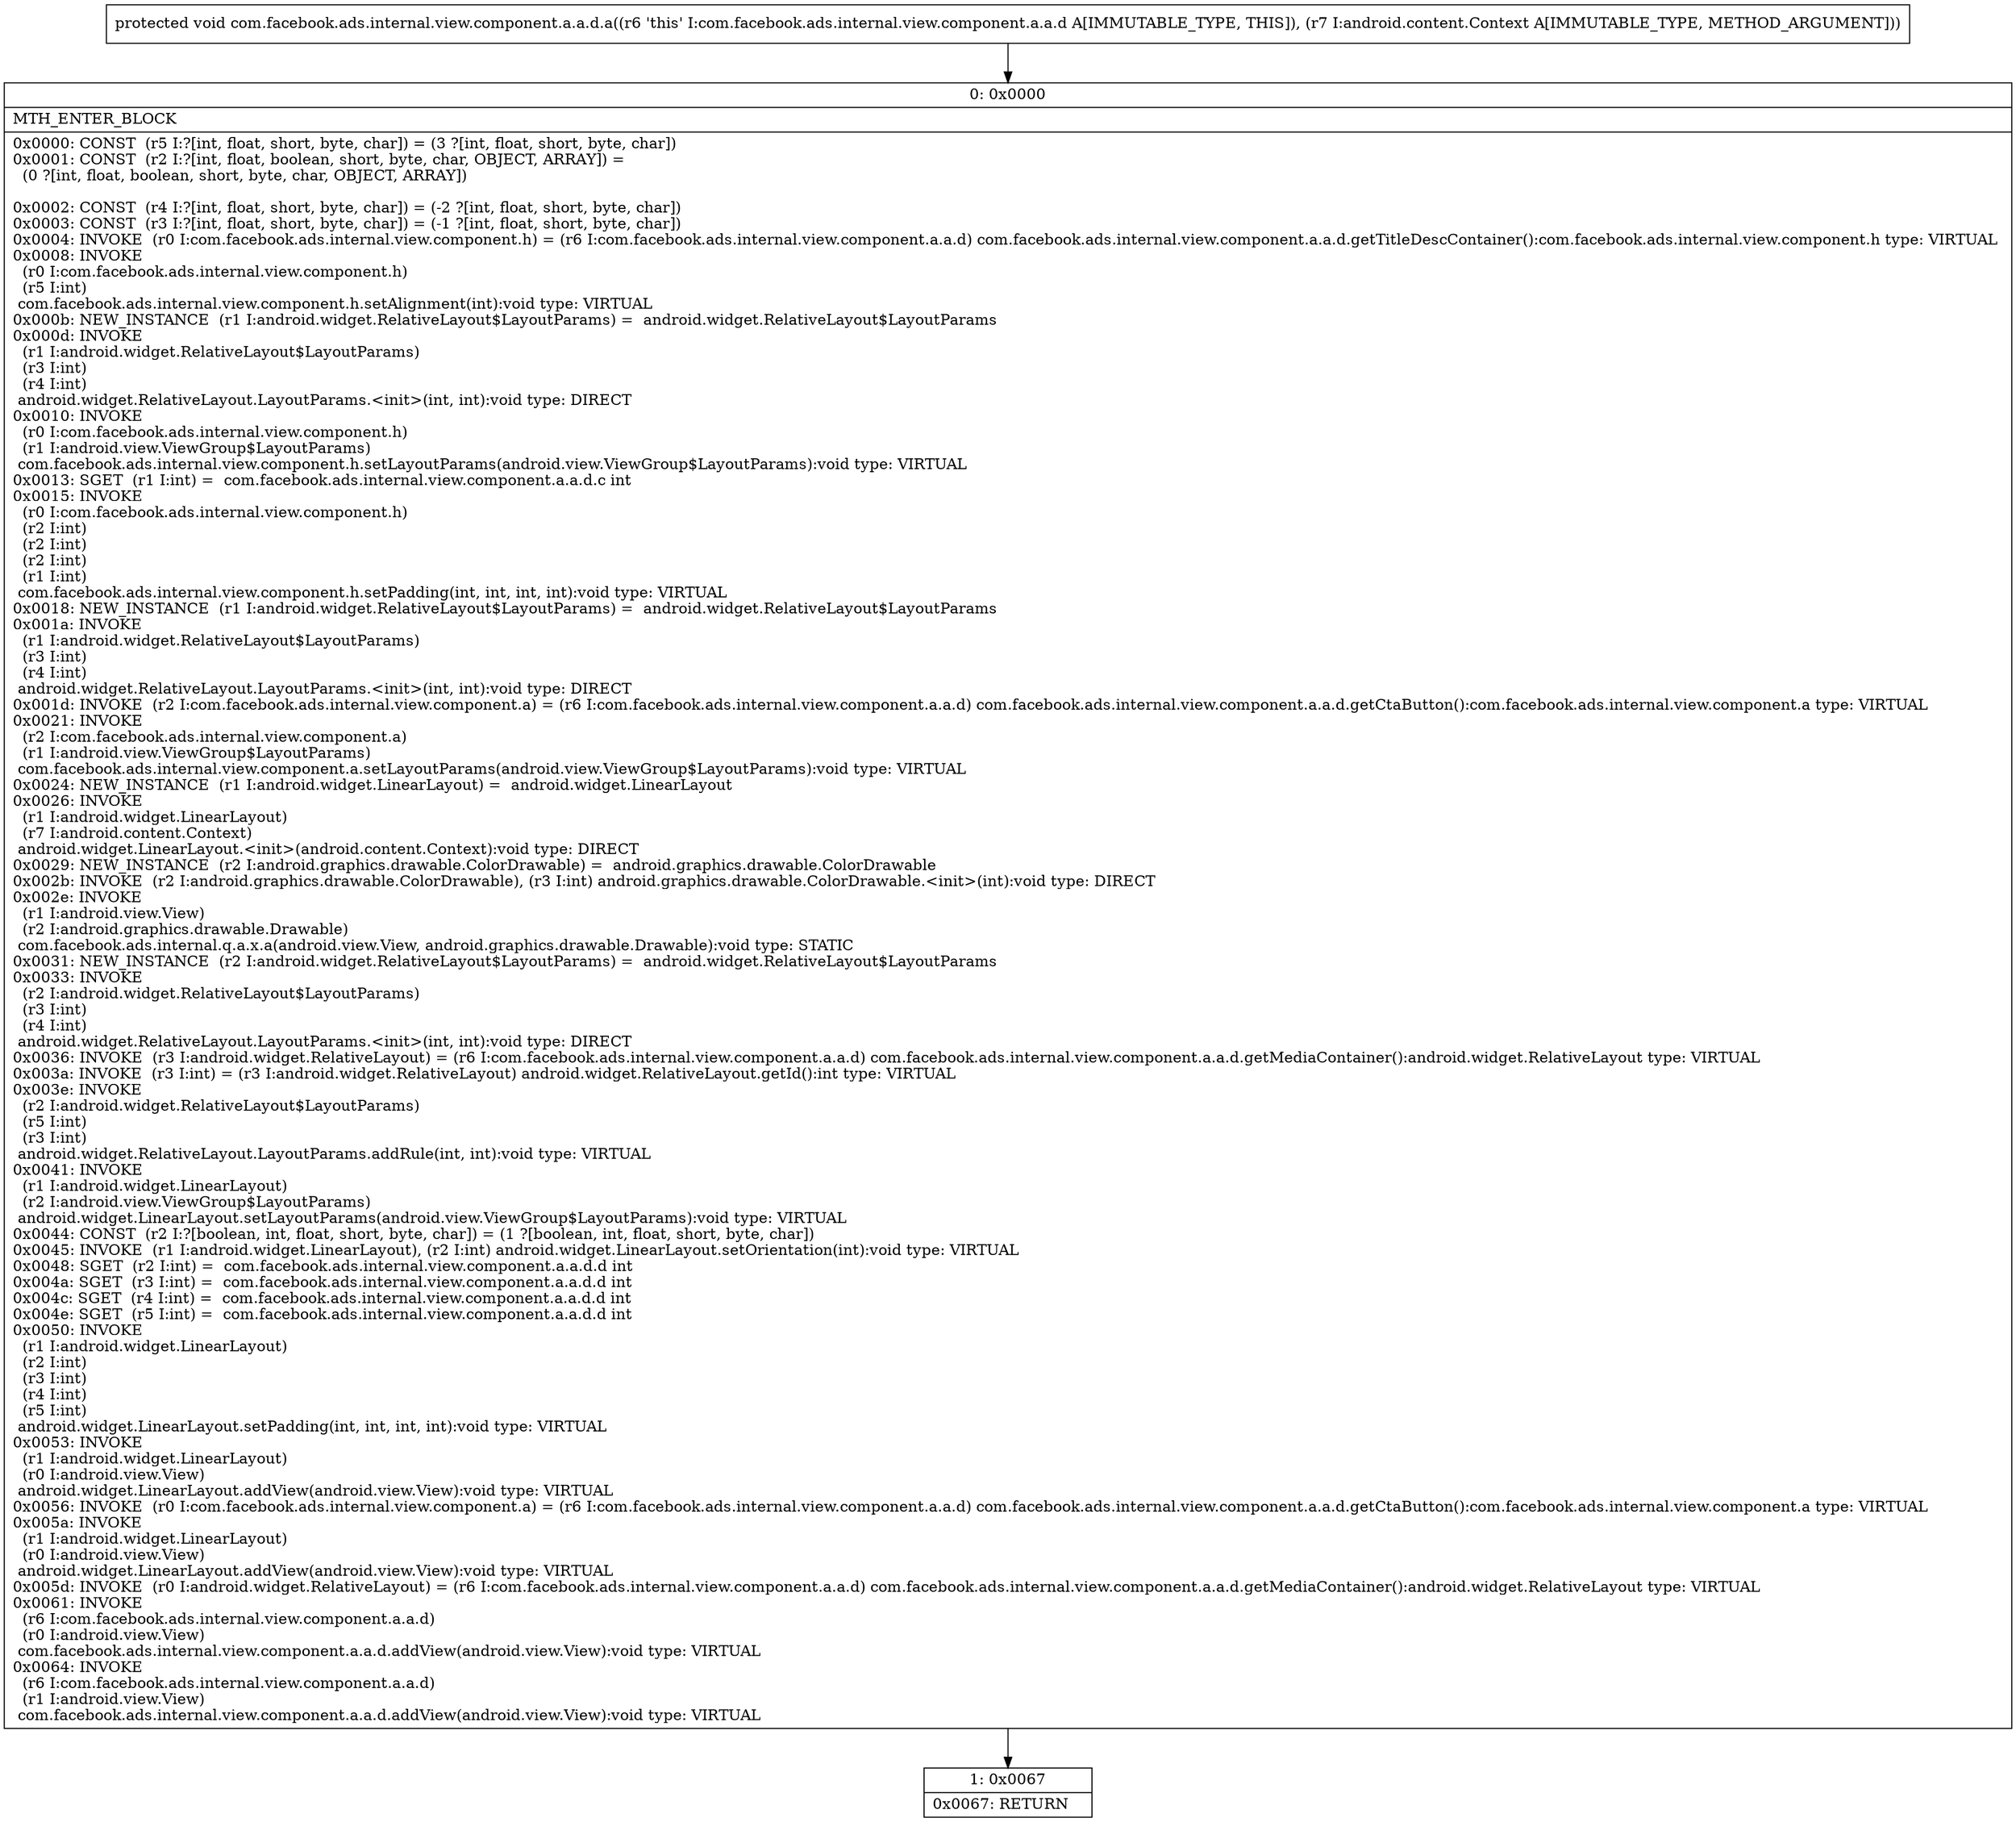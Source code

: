 digraph "CFG forcom.facebook.ads.internal.view.component.a.a.d.a(Landroid\/content\/Context;)V" {
Node_0 [shape=record,label="{0\:\ 0x0000|MTH_ENTER_BLOCK\l|0x0000: CONST  (r5 I:?[int, float, short, byte, char]) = (3 ?[int, float, short, byte, char]) \l0x0001: CONST  (r2 I:?[int, float, boolean, short, byte, char, OBJECT, ARRAY]) = \l  (0 ?[int, float, boolean, short, byte, char, OBJECT, ARRAY])\l \l0x0002: CONST  (r4 I:?[int, float, short, byte, char]) = (\-2 ?[int, float, short, byte, char]) \l0x0003: CONST  (r3 I:?[int, float, short, byte, char]) = (\-1 ?[int, float, short, byte, char]) \l0x0004: INVOKE  (r0 I:com.facebook.ads.internal.view.component.h) = (r6 I:com.facebook.ads.internal.view.component.a.a.d) com.facebook.ads.internal.view.component.a.a.d.getTitleDescContainer():com.facebook.ads.internal.view.component.h type: VIRTUAL \l0x0008: INVOKE  \l  (r0 I:com.facebook.ads.internal.view.component.h)\l  (r5 I:int)\l com.facebook.ads.internal.view.component.h.setAlignment(int):void type: VIRTUAL \l0x000b: NEW_INSTANCE  (r1 I:android.widget.RelativeLayout$LayoutParams) =  android.widget.RelativeLayout$LayoutParams \l0x000d: INVOKE  \l  (r1 I:android.widget.RelativeLayout$LayoutParams)\l  (r3 I:int)\l  (r4 I:int)\l android.widget.RelativeLayout.LayoutParams.\<init\>(int, int):void type: DIRECT \l0x0010: INVOKE  \l  (r0 I:com.facebook.ads.internal.view.component.h)\l  (r1 I:android.view.ViewGroup$LayoutParams)\l com.facebook.ads.internal.view.component.h.setLayoutParams(android.view.ViewGroup$LayoutParams):void type: VIRTUAL \l0x0013: SGET  (r1 I:int) =  com.facebook.ads.internal.view.component.a.a.d.c int \l0x0015: INVOKE  \l  (r0 I:com.facebook.ads.internal.view.component.h)\l  (r2 I:int)\l  (r2 I:int)\l  (r2 I:int)\l  (r1 I:int)\l com.facebook.ads.internal.view.component.h.setPadding(int, int, int, int):void type: VIRTUAL \l0x0018: NEW_INSTANCE  (r1 I:android.widget.RelativeLayout$LayoutParams) =  android.widget.RelativeLayout$LayoutParams \l0x001a: INVOKE  \l  (r1 I:android.widget.RelativeLayout$LayoutParams)\l  (r3 I:int)\l  (r4 I:int)\l android.widget.RelativeLayout.LayoutParams.\<init\>(int, int):void type: DIRECT \l0x001d: INVOKE  (r2 I:com.facebook.ads.internal.view.component.a) = (r6 I:com.facebook.ads.internal.view.component.a.a.d) com.facebook.ads.internal.view.component.a.a.d.getCtaButton():com.facebook.ads.internal.view.component.a type: VIRTUAL \l0x0021: INVOKE  \l  (r2 I:com.facebook.ads.internal.view.component.a)\l  (r1 I:android.view.ViewGroup$LayoutParams)\l com.facebook.ads.internal.view.component.a.setLayoutParams(android.view.ViewGroup$LayoutParams):void type: VIRTUAL \l0x0024: NEW_INSTANCE  (r1 I:android.widget.LinearLayout) =  android.widget.LinearLayout \l0x0026: INVOKE  \l  (r1 I:android.widget.LinearLayout)\l  (r7 I:android.content.Context)\l android.widget.LinearLayout.\<init\>(android.content.Context):void type: DIRECT \l0x0029: NEW_INSTANCE  (r2 I:android.graphics.drawable.ColorDrawable) =  android.graphics.drawable.ColorDrawable \l0x002b: INVOKE  (r2 I:android.graphics.drawable.ColorDrawable), (r3 I:int) android.graphics.drawable.ColorDrawable.\<init\>(int):void type: DIRECT \l0x002e: INVOKE  \l  (r1 I:android.view.View)\l  (r2 I:android.graphics.drawable.Drawable)\l com.facebook.ads.internal.q.a.x.a(android.view.View, android.graphics.drawable.Drawable):void type: STATIC \l0x0031: NEW_INSTANCE  (r2 I:android.widget.RelativeLayout$LayoutParams) =  android.widget.RelativeLayout$LayoutParams \l0x0033: INVOKE  \l  (r2 I:android.widget.RelativeLayout$LayoutParams)\l  (r3 I:int)\l  (r4 I:int)\l android.widget.RelativeLayout.LayoutParams.\<init\>(int, int):void type: DIRECT \l0x0036: INVOKE  (r3 I:android.widget.RelativeLayout) = (r6 I:com.facebook.ads.internal.view.component.a.a.d) com.facebook.ads.internal.view.component.a.a.d.getMediaContainer():android.widget.RelativeLayout type: VIRTUAL \l0x003a: INVOKE  (r3 I:int) = (r3 I:android.widget.RelativeLayout) android.widget.RelativeLayout.getId():int type: VIRTUAL \l0x003e: INVOKE  \l  (r2 I:android.widget.RelativeLayout$LayoutParams)\l  (r5 I:int)\l  (r3 I:int)\l android.widget.RelativeLayout.LayoutParams.addRule(int, int):void type: VIRTUAL \l0x0041: INVOKE  \l  (r1 I:android.widget.LinearLayout)\l  (r2 I:android.view.ViewGroup$LayoutParams)\l android.widget.LinearLayout.setLayoutParams(android.view.ViewGroup$LayoutParams):void type: VIRTUAL \l0x0044: CONST  (r2 I:?[boolean, int, float, short, byte, char]) = (1 ?[boolean, int, float, short, byte, char]) \l0x0045: INVOKE  (r1 I:android.widget.LinearLayout), (r2 I:int) android.widget.LinearLayout.setOrientation(int):void type: VIRTUAL \l0x0048: SGET  (r2 I:int) =  com.facebook.ads.internal.view.component.a.a.d.d int \l0x004a: SGET  (r3 I:int) =  com.facebook.ads.internal.view.component.a.a.d.d int \l0x004c: SGET  (r4 I:int) =  com.facebook.ads.internal.view.component.a.a.d.d int \l0x004e: SGET  (r5 I:int) =  com.facebook.ads.internal.view.component.a.a.d.d int \l0x0050: INVOKE  \l  (r1 I:android.widget.LinearLayout)\l  (r2 I:int)\l  (r3 I:int)\l  (r4 I:int)\l  (r5 I:int)\l android.widget.LinearLayout.setPadding(int, int, int, int):void type: VIRTUAL \l0x0053: INVOKE  \l  (r1 I:android.widget.LinearLayout)\l  (r0 I:android.view.View)\l android.widget.LinearLayout.addView(android.view.View):void type: VIRTUAL \l0x0056: INVOKE  (r0 I:com.facebook.ads.internal.view.component.a) = (r6 I:com.facebook.ads.internal.view.component.a.a.d) com.facebook.ads.internal.view.component.a.a.d.getCtaButton():com.facebook.ads.internal.view.component.a type: VIRTUAL \l0x005a: INVOKE  \l  (r1 I:android.widget.LinearLayout)\l  (r0 I:android.view.View)\l android.widget.LinearLayout.addView(android.view.View):void type: VIRTUAL \l0x005d: INVOKE  (r0 I:android.widget.RelativeLayout) = (r6 I:com.facebook.ads.internal.view.component.a.a.d) com.facebook.ads.internal.view.component.a.a.d.getMediaContainer():android.widget.RelativeLayout type: VIRTUAL \l0x0061: INVOKE  \l  (r6 I:com.facebook.ads.internal.view.component.a.a.d)\l  (r0 I:android.view.View)\l com.facebook.ads.internal.view.component.a.a.d.addView(android.view.View):void type: VIRTUAL \l0x0064: INVOKE  \l  (r6 I:com.facebook.ads.internal.view.component.a.a.d)\l  (r1 I:android.view.View)\l com.facebook.ads.internal.view.component.a.a.d.addView(android.view.View):void type: VIRTUAL \l}"];
Node_1 [shape=record,label="{1\:\ 0x0067|0x0067: RETURN   \l}"];
MethodNode[shape=record,label="{protected void com.facebook.ads.internal.view.component.a.a.d.a((r6 'this' I:com.facebook.ads.internal.view.component.a.a.d A[IMMUTABLE_TYPE, THIS]), (r7 I:android.content.Context A[IMMUTABLE_TYPE, METHOD_ARGUMENT])) }"];
MethodNode -> Node_0;
Node_0 -> Node_1;
}


